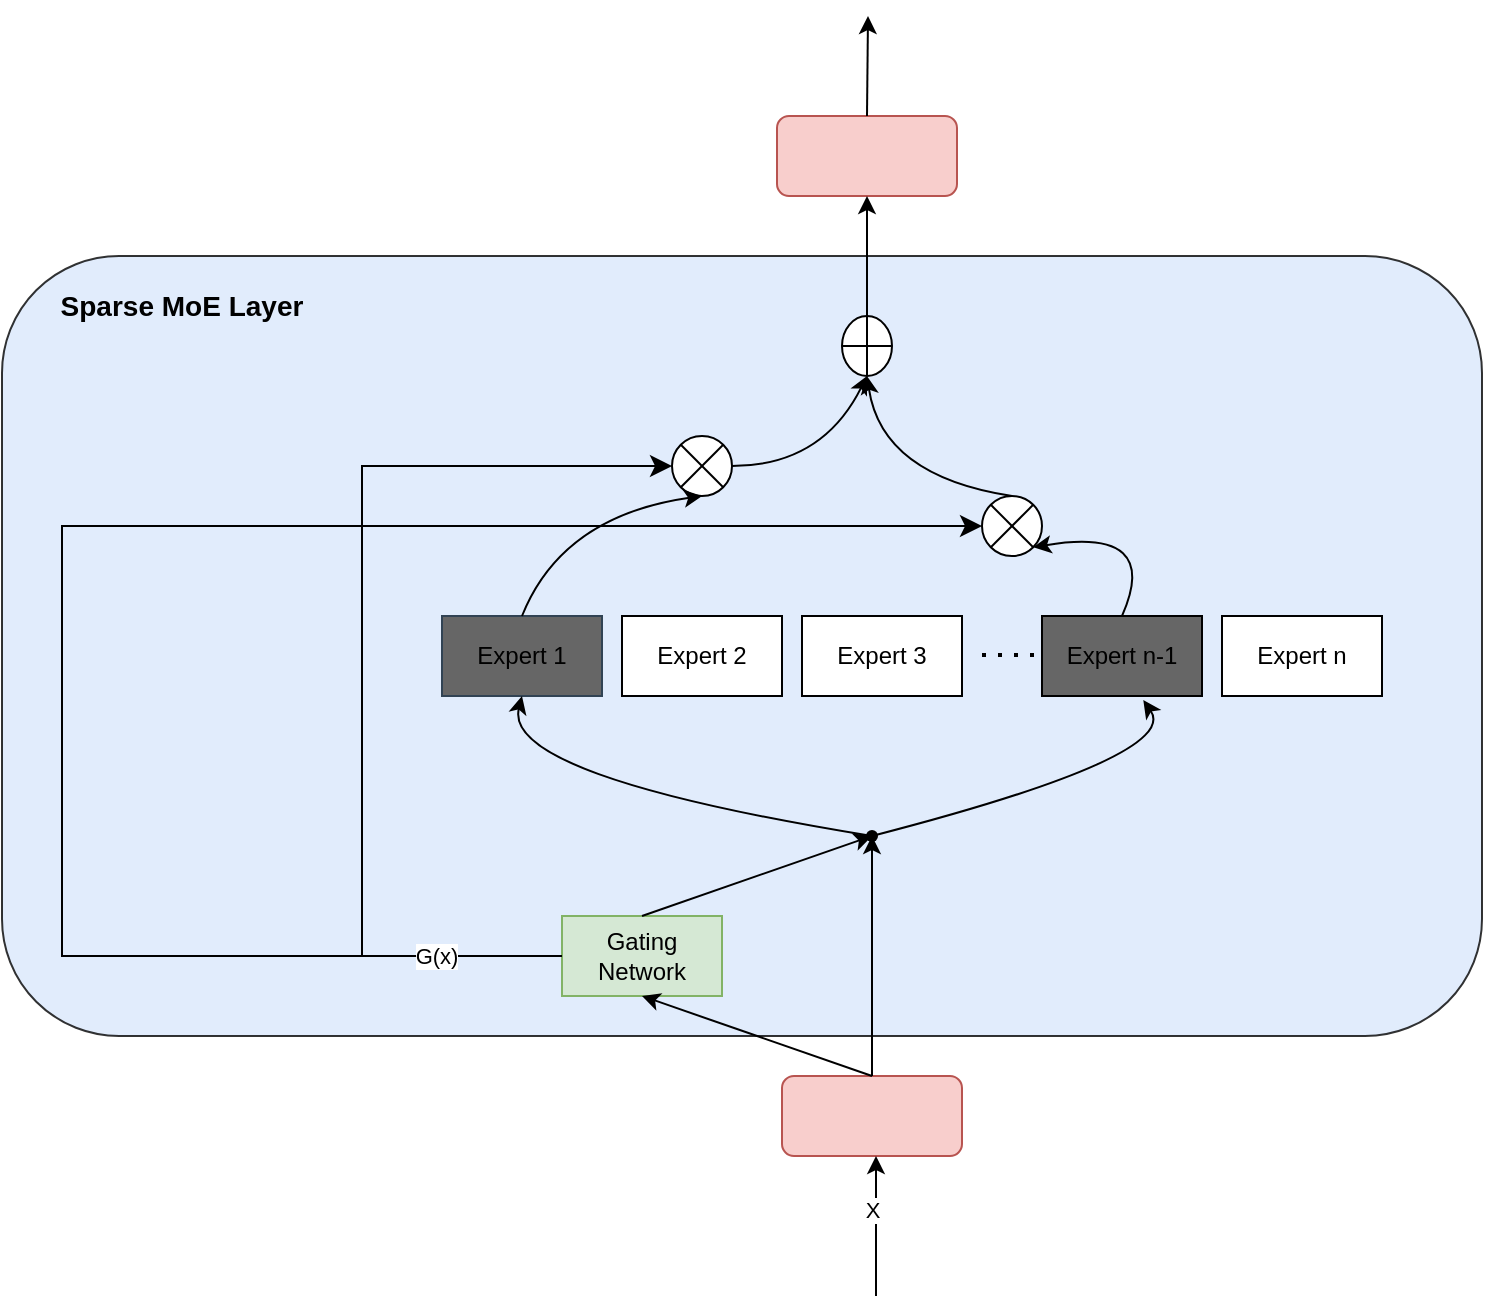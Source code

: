 <mxfile version="24.2.3" type="github">
  <diagram name="第 1 页" id="tTcd5vJpP9vD514mA3JC">
    <mxGraphModel dx="934" dy="1684" grid="1" gridSize="10" guides="1" tooltips="1" connect="1" arrows="1" fold="1" page="1" pageScale="1" pageWidth="827" pageHeight="1169" math="0" shadow="0">
      <root>
        <mxCell id="0" />
        <mxCell id="1" parent="0" />
        <mxCell id="1dVy7zJNhAhQVXhxj1TU-36" value="" style="rounded=1;whiteSpace=wrap;html=1;opacity=80;strokeColor=#000000;perimeterSpacing=0;strokeWidth=1;fillColor=#DAE8FC;gradientColor=none;glass=0;" vertex="1" parent="1">
          <mxGeometry x="80" y="20" width="740" height="390" as="geometry" />
        </mxCell>
        <mxCell id="1dVy7zJNhAhQVXhxj1TU-1" value="" style="rounded=1;whiteSpace=wrap;html=1;fillColor=#f8cecc;strokeColor=#b85450;" vertex="1" parent="1">
          <mxGeometry x="470" y="430" width="90" height="40" as="geometry" />
        </mxCell>
        <mxCell id="1dVy7zJNhAhQVXhxj1TU-2" value="Expert 2" style="rounded=0;whiteSpace=wrap;html=1;" vertex="1" parent="1">
          <mxGeometry x="390" y="200" width="80" height="40" as="geometry" />
        </mxCell>
        <mxCell id="1dVy7zJNhAhQVXhxj1TU-3" value="Expert 1" style="rounded=0;whiteSpace=wrap;html=1;fillColor=#666666;strokeColor=#314354;fontColor=#000000;" vertex="1" parent="1">
          <mxGeometry x="300" y="200" width="80" height="40" as="geometry" />
        </mxCell>
        <mxCell id="1dVy7zJNhAhQVXhxj1TU-4" value="Expert 3" style="rounded=0;whiteSpace=wrap;html=1;" vertex="1" parent="1">
          <mxGeometry x="480" y="200" width="80" height="40" as="geometry" />
        </mxCell>
        <mxCell id="1dVy7zJNhAhQVXhxj1TU-5" value="Expert n-1" style="rounded=0;whiteSpace=wrap;html=1;fillColor=#666666;" vertex="1" parent="1">
          <mxGeometry x="600" y="200" width="80" height="40" as="geometry" />
        </mxCell>
        <mxCell id="1dVy7zJNhAhQVXhxj1TU-6" value="Expert n" style="rounded=0;whiteSpace=wrap;html=1;" vertex="1" parent="1">
          <mxGeometry x="690" y="200" width="80" height="40" as="geometry" />
        </mxCell>
        <mxCell id="1dVy7zJNhAhQVXhxj1TU-9" value="" style="endArrow=none;dashed=1;html=1;dashPattern=1 3;strokeWidth=2;rounded=0;" edge="1" parent="1">
          <mxGeometry width="50" height="50" relative="1" as="geometry">
            <mxPoint x="570" y="219.5" as="sourcePoint" />
            <mxPoint x="600" y="219.5" as="targetPoint" />
          </mxGeometry>
        </mxCell>
        <mxCell id="1dVy7zJNhAhQVXhxj1TU-10" value="Gating Network" style="rounded=0;whiteSpace=wrap;html=1;fillColor=#d5e8d4;strokeColor=#82b366;" vertex="1" parent="1">
          <mxGeometry x="360" y="350" width="80" height="40" as="geometry" />
        </mxCell>
        <mxCell id="1dVy7zJNhAhQVXhxj1TU-13" value="" style="shape=waypoint;sketch=0;fillStyle=solid;size=6;pointerEvents=1;points=[];fillColor=none;resizable=0;rotatable=0;perimeter=centerPerimeter;snapToPoint=1;" vertex="1" parent="1">
          <mxGeometry x="505" y="300" width="20" height="20" as="geometry" />
        </mxCell>
        <mxCell id="1dVy7zJNhAhQVXhxj1TU-14" value="" style="endArrow=classic;html=1;rounded=0;entryX=0.5;entryY=1;entryDx=0;entryDy=0;exitX=0.5;exitY=0;exitDx=0;exitDy=0;" edge="1" parent="1" source="1dVy7zJNhAhQVXhxj1TU-1" target="1dVy7zJNhAhQVXhxj1TU-10">
          <mxGeometry width="50" height="50" relative="1" as="geometry">
            <mxPoint x="540" y="350" as="sourcePoint" />
            <mxPoint x="590" y="300" as="targetPoint" />
          </mxGeometry>
        </mxCell>
        <mxCell id="1dVy7zJNhAhQVXhxj1TU-15" value="" style="endArrow=classic;html=1;rounded=0;entryX=0.617;entryY=1;entryDx=0;entryDy=0;entryPerimeter=0;exitX=0.5;exitY=0;exitDx=0;exitDy=0;" edge="1" parent="1" source="1dVy7zJNhAhQVXhxj1TU-1" target="1dVy7zJNhAhQVXhxj1TU-13">
          <mxGeometry width="50" height="50" relative="1" as="geometry">
            <mxPoint x="513" y="420" as="sourcePoint" />
            <mxPoint x="410" y="400" as="targetPoint" />
          </mxGeometry>
        </mxCell>
        <mxCell id="1dVy7zJNhAhQVXhxj1TU-16" value="" style="endArrow=classic;html=1;rounded=0;entryX=0.45;entryY=0.667;entryDx=0;entryDy=0;entryPerimeter=0;exitX=0.5;exitY=0;exitDx=0;exitDy=0;" edge="1" parent="1" source="1dVy7zJNhAhQVXhxj1TU-10" target="1dVy7zJNhAhQVXhxj1TU-13">
          <mxGeometry width="50" height="50" relative="1" as="geometry">
            <mxPoint x="525" y="440" as="sourcePoint" />
            <mxPoint x="525" y="320" as="targetPoint" />
          </mxGeometry>
        </mxCell>
        <mxCell id="1dVy7zJNhAhQVXhxj1TU-18" value="" style="curved=1;endArrow=classic;html=1;rounded=0;entryX=0.5;entryY=1;entryDx=0;entryDy=0;exitX=0.817;exitY=0.767;exitDx=0;exitDy=0;exitPerimeter=0;" edge="1" parent="1" source="1dVy7zJNhAhQVXhxj1TU-13" target="1dVy7zJNhAhQVXhxj1TU-3">
          <mxGeometry width="50" height="50" relative="1" as="geometry">
            <mxPoint x="440" y="310" as="sourcePoint" />
            <mxPoint x="240" y="200" as="targetPoint" />
            <Array as="points">
              <mxPoint x="330" y="280" />
            </Array>
          </mxGeometry>
        </mxCell>
        <mxCell id="1dVy7zJNhAhQVXhxj1TU-19" value="" style="curved=1;endArrow=classic;html=1;rounded=0;entryX=0.633;entryY=1.05;entryDx=0;entryDy=0;exitX=0.95;exitY=0.167;exitDx=0;exitDy=0;exitPerimeter=0;entryPerimeter=0;" edge="1" parent="1" source="1dVy7zJNhAhQVXhxj1TU-13" target="1dVy7zJNhAhQVXhxj1TU-5">
          <mxGeometry width="50" height="50" relative="1" as="geometry">
            <mxPoint x="770" y="360" as="sourcePoint" />
            <mxPoint x="595" y="290" as="targetPoint" />
            <Array as="points">
              <mxPoint x="670" y="270" />
            </Array>
          </mxGeometry>
        </mxCell>
        <mxCell id="1dVy7zJNhAhQVXhxj1TU-20" value="" style="verticalLabelPosition=bottom;verticalAlign=top;html=1;shape=mxgraph.flowchart.or;" vertex="1" parent="1">
          <mxGeometry x="415" y="110" width="30" height="30" as="geometry" />
        </mxCell>
        <mxCell id="1dVy7zJNhAhQVXhxj1TU-21" value="" style="edgeStyle=elbowEdgeStyle;elbow=vertical;endArrow=classic;html=1;curved=0;rounded=0;endSize=8;startSize=8;exitX=0;exitY=0.5;exitDx=0;exitDy=0;entryX=0;entryY=0.5;entryDx=0;entryDy=0;entryPerimeter=0;" edge="1" parent="1" source="1dVy7zJNhAhQVXhxj1TU-10" target="1dVy7zJNhAhQVXhxj1TU-20">
          <mxGeometry width="50" height="50" relative="1" as="geometry">
            <mxPoint x="250" y="335" as="sourcePoint" />
            <mxPoint x="300" y="285" as="targetPoint" />
            <Array as="points">
              <mxPoint x="260" y="370" />
            </Array>
          </mxGeometry>
        </mxCell>
        <mxCell id="1dVy7zJNhAhQVXhxj1TU-23" value="" style="verticalLabelPosition=bottom;verticalAlign=top;html=1;shape=mxgraph.flowchart.or;" vertex="1" parent="1">
          <mxGeometry x="570" y="140" width="30" height="30" as="geometry" />
        </mxCell>
        <mxCell id="1dVy7zJNhAhQVXhxj1TU-24" value="" style="edgeStyle=elbowEdgeStyle;elbow=vertical;endArrow=classic;html=1;curved=0;rounded=0;endSize=8;startSize=8;exitX=0;exitY=0.5;exitDx=0;exitDy=0;entryX=0;entryY=0.5;entryDx=0;entryDy=0;entryPerimeter=0;" edge="1" parent="1" source="1dVy7zJNhAhQVXhxj1TU-10" target="1dVy7zJNhAhQVXhxj1TU-23">
          <mxGeometry width="50" height="50" relative="1" as="geometry">
            <mxPoint x="210" y="320" as="sourcePoint" />
            <mxPoint x="410" y="95" as="targetPoint" />
            <Array as="points">
              <mxPoint x="110" y="320" />
            </Array>
          </mxGeometry>
        </mxCell>
        <mxCell id="1dVy7zJNhAhQVXhxj1TU-37" value="G(x)" style="edgeLabel;html=1;align=center;verticalAlign=middle;resizable=0;points=[];" vertex="1" connectable="0" parent="1dVy7zJNhAhQVXhxj1TU-24">
          <mxGeometry x="-0.863" relative="1" as="geometry">
            <mxPoint as="offset" />
          </mxGeometry>
        </mxCell>
        <mxCell id="1dVy7zJNhAhQVXhxj1TU-25" value="" style="shape=orEllipse;perimeter=ellipsePerimeter;whiteSpace=wrap;html=1;backgroundOutline=1;" vertex="1" parent="1">
          <mxGeometry x="500" y="50" width="25" height="30" as="geometry" />
        </mxCell>
        <mxCell id="1dVy7zJNhAhQVXhxj1TU-26" value="" style="curved=1;endArrow=classic;html=1;rounded=0;entryX=0.5;entryY=1;entryDx=0;entryDy=0;exitX=1;exitY=0.5;exitDx=0;exitDy=0;exitPerimeter=0;" edge="1" parent="1" source="1dVy7zJNhAhQVXhxj1TU-20" target="1dVy7zJNhAhQVXhxj1TU-25">
          <mxGeometry width="50" height="50" relative="1" as="geometry">
            <mxPoint x="590" y="118" as="sourcePoint" />
            <mxPoint x="726" y="50" as="targetPoint" />
            <Array as="points">
              <mxPoint x="490" y="125" />
            </Array>
          </mxGeometry>
        </mxCell>
        <mxCell id="1dVy7zJNhAhQVXhxj1TU-27" value="" style="curved=1;endArrow=classic;html=1;rounded=0;entryX=0.5;entryY=1;entryDx=0;entryDy=0;exitX=0.5;exitY=0;exitDx=0;exitDy=0;exitPerimeter=0;" edge="1" parent="1" source="1dVy7zJNhAhQVXhxj1TU-23" target="1dVy7zJNhAhQVXhxj1TU-25">
          <mxGeometry width="50" height="50" relative="1" as="geometry">
            <mxPoint x="455" y="135" as="sourcePoint" />
            <mxPoint x="523" y="90" as="targetPoint" />
            <Array as="points">
              <mxPoint x="520" y="130" />
            </Array>
          </mxGeometry>
        </mxCell>
        <mxCell id="1dVy7zJNhAhQVXhxj1TU-28" value="" style="rounded=1;whiteSpace=wrap;html=1;fillColor=#f8cecc;strokeColor=#b85450;" vertex="1" parent="1">
          <mxGeometry x="467.5" y="-50" width="90" height="40" as="geometry" />
        </mxCell>
        <mxCell id="1dVy7zJNhAhQVXhxj1TU-29" value="" style="endArrow=classic;html=1;rounded=0;exitX=0.5;exitY=0;exitDx=0;exitDy=0;entryX=0.5;entryY=1;entryDx=0;entryDy=0;" edge="1" parent="1" source="1dVy7zJNhAhQVXhxj1TU-25" target="1dVy7zJNhAhQVXhxj1TU-28">
          <mxGeometry width="50" height="50" relative="1" as="geometry">
            <mxPoint x="510" y="30" as="sourcePoint" />
            <mxPoint x="520" as="targetPoint" />
          </mxGeometry>
        </mxCell>
        <mxCell id="1dVy7zJNhAhQVXhxj1TU-31" value="" style="endArrow=classic;html=1;rounded=0;exitX=0.5;exitY=0;exitDx=0;exitDy=0;" edge="1" parent="1" source="1dVy7zJNhAhQVXhxj1TU-28">
          <mxGeometry width="50" height="50" relative="1" as="geometry">
            <mxPoint x="514.5" y="-90" as="sourcePoint" />
            <mxPoint x="513" y="-100" as="targetPoint" />
          </mxGeometry>
        </mxCell>
        <mxCell id="1dVy7zJNhAhQVXhxj1TU-32" value="" style="curved=1;endArrow=classic;html=1;rounded=0;entryX=0.5;entryY=1;entryDx=0;entryDy=0;exitX=0.5;exitY=0;exitDx=0;exitDy=0;entryPerimeter=0;" edge="1" parent="1" source="1dVy7zJNhAhQVXhxj1TU-3" target="1dVy7zJNhAhQVXhxj1TU-20">
          <mxGeometry width="50" height="50" relative="1" as="geometry">
            <mxPoint x="455" y="135" as="sourcePoint" />
            <mxPoint x="522" y="90" as="targetPoint" />
            <Array as="points">
              <mxPoint x="360" y="150" />
            </Array>
          </mxGeometry>
        </mxCell>
        <mxCell id="1dVy7zJNhAhQVXhxj1TU-33" value="" style="curved=1;endArrow=classic;html=1;rounded=0;exitX=0.5;exitY=0;exitDx=0;exitDy=0;entryX=0.855;entryY=0.855;entryDx=0;entryDy=0;entryPerimeter=0;" edge="1" parent="1" source="1dVy7zJNhAhQVXhxj1TU-5" target="1dVy7zJNhAhQVXhxj1TU-23">
          <mxGeometry width="50" height="50" relative="1" as="geometry">
            <mxPoint x="525" y="320" as="sourcePoint" />
            <mxPoint x="710" y="100" as="targetPoint" />
            <Array as="points">
              <mxPoint x="660" y="155" />
            </Array>
          </mxGeometry>
        </mxCell>
        <mxCell id="1dVy7zJNhAhQVXhxj1TU-34" value="" style="endArrow=classic;html=1;rounded=0;entryX=0.5;entryY=1;entryDx=0;entryDy=0;" edge="1" parent="1">
          <mxGeometry width="50" height="50" relative="1" as="geometry">
            <mxPoint x="517" y="540" as="sourcePoint" />
            <mxPoint x="517.0" y="470" as="targetPoint" />
          </mxGeometry>
        </mxCell>
        <mxCell id="1dVy7zJNhAhQVXhxj1TU-35" value="X" style="edgeLabel;html=1;align=center;verticalAlign=middle;resizable=0;points=[];" vertex="1" connectable="0" parent="1dVy7zJNhAhQVXhxj1TU-34">
          <mxGeometry x="0.224" y="2" relative="1" as="geometry">
            <mxPoint as="offset" />
          </mxGeometry>
        </mxCell>
        <mxCell id="1dVy7zJNhAhQVXhxj1TU-40" value="&lt;b&gt;&lt;font style=&quot;font-size: 14px;&quot;&gt;Sparse MoE Layer&lt;/font&gt;&lt;/b&gt;" style="text;strokeColor=none;align=center;fillColor=none;html=1;verticalAlign=middle;whiteSpace=wrap;rounded=0;" vertex="1" parent="1">
          <mxGeometry x="100" y="30" width="140" height="30" as="geometry" />
        </mxCell>
      </root>
    </mxGraphModel>
  </diagram>
</mxfile>
